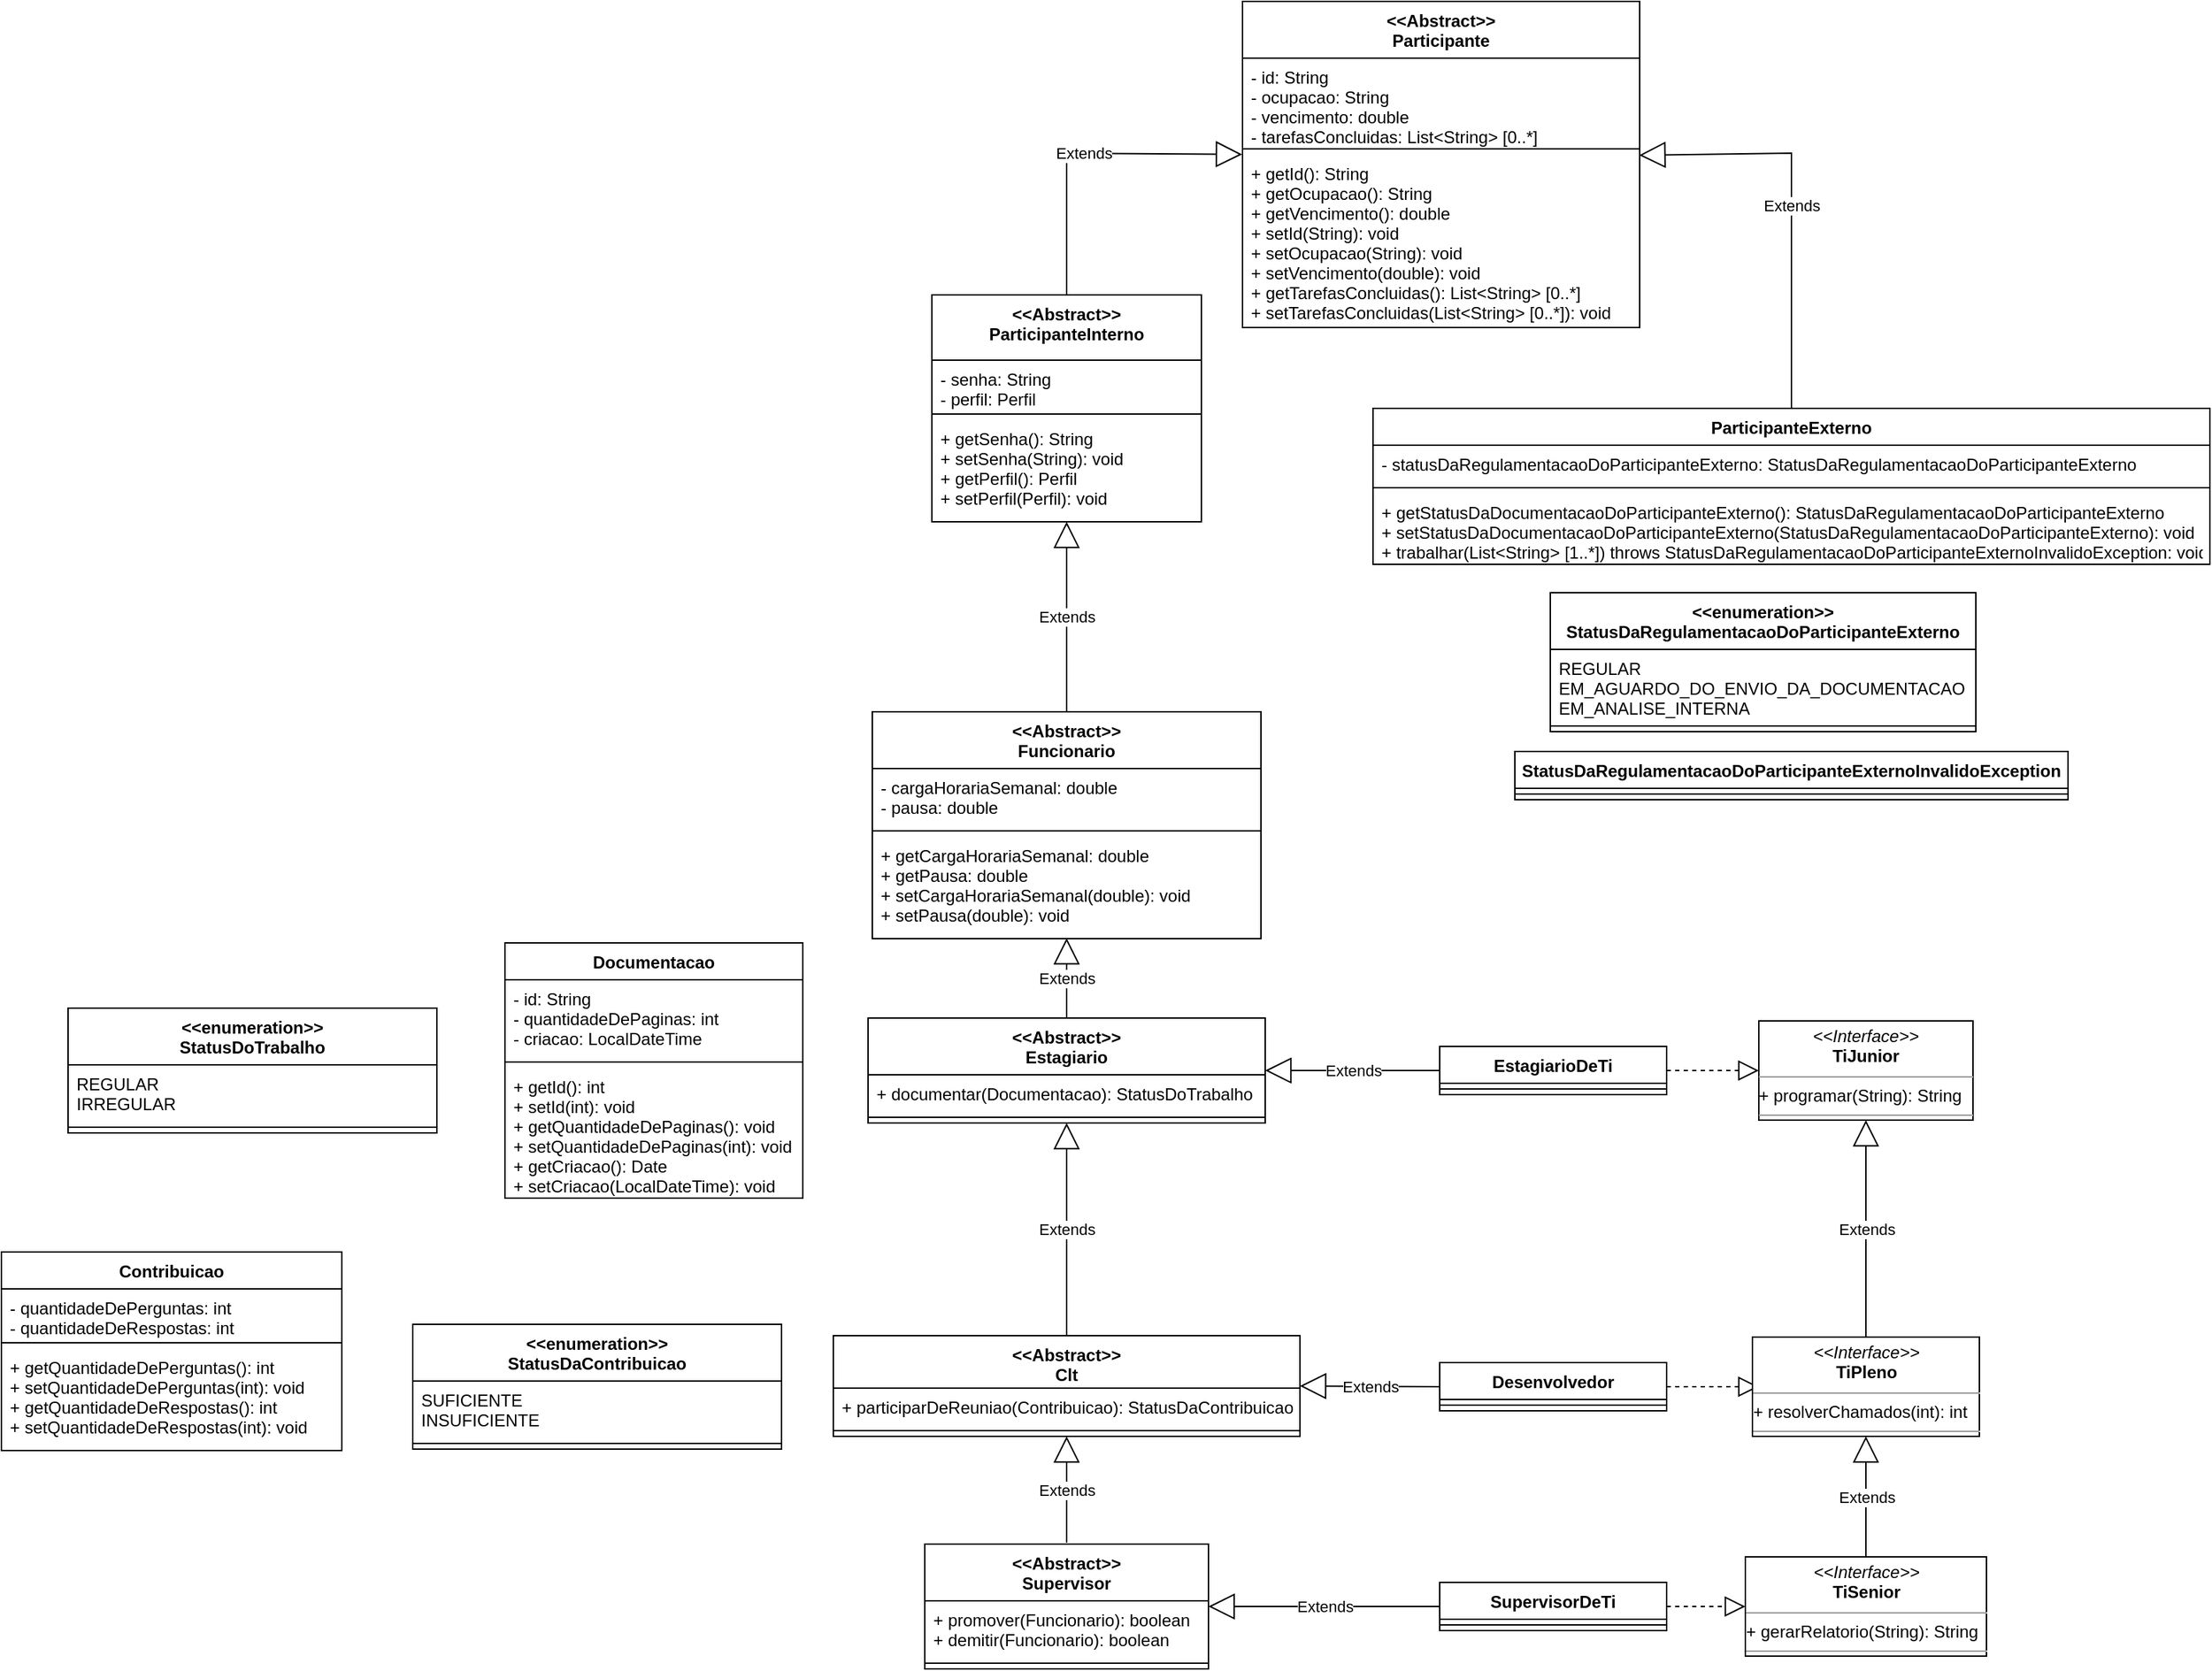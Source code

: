 <mxfile version="21.1.2" type="device">
  <diagram name="Página-1" id="Página-1">
    <mxGraphModel dx="2485" dy="2007" grid="1" gridSize="10" guides="1" tooltips="1" connect="1" arrows="1" fold="1" page="1" pageScale="1" pageWidth="827" pageHeight="1169" math="0" shadow="0">
      <root>
        <mxCell id="0" />
        <mxCell id="1" parent="0" />
        <mxCell id="18" parent="1" vertex="1">
          <mxGeometry x="106.5" y="-592" as="geometry" />
        </mxCell>
        <mxCell id="uLGphYnBeGPU7LkEW4Xn-29" value="&lt;&lt;Abstract&gt;&gt;&#xa;Participante" style="swimlane;fontStyle=1;align=center;verticalAlign=top;childLayout=stackLayout;horizontal=1;startSize=40;horizontalStack=0;resizeParent=1;resizeParentMax=0;resizeLast=0;collapsible=1;marginBottom=0;" parent="1" vertex="1">
          <mxGeometry x="48" y="-1169" width="280" height="230" as="geometry" />
        </mxCell>
        <mxCell id="uLGphYnBeGPU7LkEW4Xn-30" value="- id: String&#xa;- ocupacao: String&#xa;- vencimento: double&#xa;- tarefasConcluidas: List&lt;String&gt; [0..*]" style="text;strokeColor=none;fillColor=none;align=left;verticalAlign=top;spacingLeft=4;spacingRight=4;overflow=hidden;rotatable=0;points=[[0,0.5],[1,0.5]];portConstraint=eastwest;" parent="uLGphYnBeGPU7LkEW4Xn-29" vertex="1">
          <mxGeometry y="40" width="280" height="60" as="geometry" />
        </mxCell>
        <mxCell id="uLGphYnBeGPU7LkEW4Xn-31" value="" style="line;strokeWidth=1;fillColor=none;align=left;verticalAlign=middle;spacingTop=-1;spacingLeft=3;spacingRight=3;rotatable=0;labelPosition=right;points=[];portConstraint=eastwest;strokeColor=inherit;" parent="uLGphYnBeGPU7LkEW4Xn-29" vertex="1">
          <mxGeometry y="100" width="280" height="8" as="geometry" />
        </mxCell>
        <mxCell id="uLGphYnBeGPU7LkEW4Xn-32" value="+ getId(): String&#xa;+ getOcupacao(): String&#xa;+ getVencimento(): double&#xa;+ setId(String): void&#xa;+ setOcupacao(String): void&#xa;+ setVencimento(double): void&#xa;+ getTarefasConcluidas(): List&lt;String&gt; [0..*]&#xa;+ setTarefasConcluidas(List&lt;String&gt; [0..*]): void" style="text;strokeColor=none;fillColor=none;align=left;verticalAlign=top;spacingLeft=4;spacingRight=4;overflow=hidden;rotatable=0;points=[[0,0.5],[1,0.5]];portConstraint=eastwest;" parent="uLGphYnBeGPU7LkEW4Xn-29" vertex="1">
          <mxGeometry y="108" width="280" height="122" as="geometry" />
        </mxCell>
        <mxCell id="h6HXLUseZMZKks0XLgMp-23" value="&lt;&lt;Abstract&gt;&gt;&#xa;ParticipanteInterno" style="swimlane;fontStyle=1;align=center;verticalAlign=top;childLayout=stackLayout;horizontal=1;startSize=46;horizontalStack=0;resizeParent=1;resizeParentMax=0;resizeLast=0;collapsible=1;marginBottom=0;" parent="1" vertex="1">
          <mxGeometry x="-171" y="-962" width="190" height="160" as="geometry" />
        </mxCell>
        <mxCell id="h6HXLUseZMZKks0XLgMp-24" value="- senha: String&#xa;- perfil: Perfil" style="text;strokeColor=none;fillColor=none;align=left;verticalAlign=top;spacingLeft=4;spacingRight=4;overflow=hidden;rotatable=0;points=[[0,0.5],[1,0.5]];portConstraint=eastwest;" parent="h6HXLUseZMZKks0XLgMp-23" vertex="1">
          <mxGeometry y="46" width="190" height="34" as="geometry" />
        </mxCell>
        <mxCell id="h6HXLUseZMZKks0XLgMp-25" value="" style="line;strokeWidth=1;fillColor=none;align=left;verticalAlign=middle;spacingTop=-1;spacingLeft=3;spacingRight=3;rotatable=0;labelPosition=right;points=[];portConstraint=eastwest;strokeColor=inherit;" parent="h6HXLUseZMZKks0XLgMp-23" vertex="1">
          <mxGeometry y="80" width="190" height="8" as="geometry" />
        </mxCell>
        <mxCell id="h6HXLUseZMZKks0XLgMp-26" value="+ getSenha(): String&#xa;+ setSenha(String): void&#xa;+ getPerfil(): Perfil&#xa;+ setPerfil(Perfil): void" style="text;strokeColor=none;fillColor=none;align=left;verticalAlign=top;spacingLeft=4;spacingRight=4;overflow=hidden;rotatable=0;points=[[0,0.5],[1,0.5]];portConstraint=eastwest;" parent="h6HXLUseZMZKks0XLgMp-23" vertex="1">
          <mxGeometry y="88" width="190" height="72" as="geometry" />
        </mxCell>
        <mxCell id="h6HXLUseZMZKks0XLgMp-27" value="&lt;&lt;Abstract&gt;&gt;&#xa;Funcionario" style="swimlane;fontStyle=1;align=center;verticalAlign=top;childLayout=stackLayout;horizontal=1;startSize=40;horizontalStack=0;resizeParent=1;resizeParentMax=0;resizeLast=0;collapsible=1;marginBottom=0;" parent="1" vertex="1">
          <mxGeometry x="-213" y="-668" width="274" height="160" as="geometry" />
        </mxCell>
        <mxCell id="h6HXLUseZMZKks0XLgMp-28" value="- cargaHorariaSemanal: double&#xa;- pausa: double" style="text;strokeColor=none;fillColor=none;align=left;verticalAlign=top;spacingLeft=4;spacingRight=4;overflow=hidden;rotatable=0;points=[[0,0.5],[1,0.5]];portConstraint=eastwest;" parent="h6HXLUseZMZKks0XLgMp-27" vertex="1">
          <mxGeometry y="40" width="274" height="40" as="geometry" />
        </mxCell>
        <mxCell id="h6HXLUseZMZKks0XLgMp-29" value="" style="line;strokeWidth=1;fillColor=none;align=left;verticalAlign=middle;spacingTop=-1;spacingLeft=3;spacingRight=3;rotatable=0;labelPosition=right;points=[];portConstraint=eastwest;strokeColor=inherit;" parent="h6HXLUseZMZKks0XLgMp-27" vertex="1">
          <mxGeometry y="80" width="274" height="8" as="geometry" />
        </mxCell>
        <mxCell id="h6HXLUseZMZKks0XLgMp-30" value="+ getCargaHorariaSemanal: double&#xa;+ getPausa: double&#xa;+ setCargaHorariaSemanal(double): void&#xa;+ setPausa(double): void" style="text;strokeColor=none;fillColor=none;align=left;verticalAlign=top;spacingLeft=4;spacingRight=4;overflow=hidden;rotatable=0;points=[[0,0.5],[1,0.5]];portConstraint=eastwest;" parent="h6HXLUseZMZKks0XLgMp-27" vertex="1">
          <mxGeometry y="88" width="274" height="72" as="geometry" />
        </mxCell>
        <mxCell id="h6HXLUseZMZKks0XLgMp-41" value="Extends" style="endArrow=block;endSize=16;endFill=0;html=1;rounded=0;exitX=0.5;exitY=0;exitDx=0;exitDy=0;entryX=-0.001;entryY=-0.001;entryDx=0;entryDy=0;entryPerimeter=0;" parent="1" source="h6HXLUseZMZKks0XLgMp-23" target="uLGphYnBeGPU7LkEW4Xn-32" edge="1">
          <mxGeometry width="160" relative="1" as="geometry">
            <mxPoint x="4" y="-862" as="sourcePoint" />
            <mxPoint x="164" y="-862" as="targetPoint" />
            <Array as="points">
              <mxPoint x="-76" y="-1062" />
            </Array>
          </mxGeometry>
        </mxCell>
        <mxCell id="h6HXLUseZMZKks0XLgMp-43" value="Extends" style="endArrow=block;endSize=16;endFill=0;html=1;rounded=0;exitX=0.5;exitY=0;exitDx=0;exitDy=0;entryX=0.5;entryY=1;entryDx=0;entryDy=0;entryPerimeter=0;" parent="1" source="h6HXLUseZMZKks0XLgMp-27" target="h6HXLUseZMZKks0XLgMp-26" edge="1">
          <mxGeometry width="160" relative="1" as="geometry">
            <mxPoint x="4" y="-612" as="sourcePoint" />
            <mxPoint x="164" y="-612" as="targetPoint" />
          </mxGeometry>
        </mxCell>
        <mxCell id="Ywly25DyVCH7aD71ejlT-50" value="Extends" style="endArrow=block;endSize=16;endFill=0;html=1;rounded=0;exitX=0.5;exitY=0;exitDx=0;exitDy=0;entryX=0.5;entryY=1;entryDx=0;entryDy=0;" parent="1" source="kizU07HHO6Dhv0jIiVYt-31" target="kizU07HHO6Dhv0jIiVYt-29" edge="1">
          <mxGeometry width="160" relative="1" as="geometry">
            <mxPoint x="492" y="-297" as="sourcePoint" />
            <mxPoint x="513" y="-372" as="targetPoint" />
          </mxGeometry>
        </mxCell>
        <mxCell id="Ywly25DyVCH7aD71ejlT-71" value="Extends" style="endArrow=block;endSize=16;endFill=0;html=1;rounded=0;entryX=0.5;entryY=1;entryDx=0;entryDy=0;exitX=0.5;exitY=0;exitDx=0;exitDy=0;" parent="1" source="kizU07HHO6Dhv0jIiVYt-33" target="kizU07HHO6Dhv0jIiVYt-31" edge="1">
          <mxGeometry width="160" relative="1" as="geometry">
            <mxPoint x="487.5" y="-73.25" as="sourcePoint" />
            <mxPoint x="491.72" y="-160.75" as="targetPoint" />
          </mxGeometry>
        </mxCell>
        <mxCell id="C456XRURlV2MZU49XtVb-18" value="ParticipanteExterno" style="swimlane;fontStyle=1;align=center;verticalAlign=top;childLayout=stackLayout;horizontal=1;startSize=26;horizontalStack=0;resizeParent=1;resizeParentMax=0;resizeLast=0;collapsible=1;marginBottom=0;" parent="1" vertex="1">
          <mxGeometry x="140" y="-882" width="590" height="110" as="geometry" />
        </mxCell>
        <mxCell id="C456XRURlV2MZU49XtVb-19" value="- statusDaRegulamentacaoDoParticipanteExterno: StatusDaRegulamentacaoDoParticipanteExterno" style="text;strokeColor=none;fillColor=none;align=left;verticalAlign=top;spacingLeft=4;spacingRight=4;overflow=hidden;rotatable=0;points=[[0,0.5],[1,0.5]];portConstraint=eastwest;" parent="C456XRURlV2MZU49XtVb-18" vertex="1">
          <mxGeometry y="26" width="590" height="26" as="geometry" />
        </mxCell>
        <mxCell id="C456XRURlV2MZU49XtVb-20" value="" style="line;strokeWidth=1;fillColor=none;align=left;verticalAlign=middle;spacingTop=-1;spacingLeft=3;spacingRight=3;rotatable=0;labelPosition=right;points=[];portConstraint=eastwest;strokeColor=inherit;" parent="C456XRURlV2MZU49XtVb-18" vertex="1">
          <mxGeometry y="52" width="590" height="8" as="geometry" />
        </mxCell>
        <mxCell id="C456XRURlV2MZU49XtVb-21" value="+ getStatusDaDocumentacaoDoParticipanteExterno(): StatusDaRegulamentacaoDoParticipanteExterno&#xa;+ setStatusDaDocumentacaoDoParticipanteExterno(StatusDaRegulamentacaoDoParticipanteExterno): void&#xa;+ trabalhar(List&lt;String&gt; [1..*]) throws StatusDaRegulamentacaoDoParticipanteExternoInvalidoException: void" style="text;strokeColor=none;fillColor=none;align=left;verticalAlign=top;spacingLeft=4;spacingRight=4;overflow=hidden;rotatable=0;points=[[0,0.5],[1,0.5]];portConstraint=eastwest;" parent="C456XRURlV2MZU49XtVb-18" vertex="1">
          <mxGeometry y="60" width="590" height="50" as="geometry" />
        </mxCell>
        <mxCell id="R6xSTQ8QZUnJcYh6NmnV-30" value="&lt;&lt;enumeration&gt;&gt;&#xa;StatusDaRegulamentacaoDoParticipanteExterno" style="swimlane;fontStyle=1;align=center;verticalAlign=top;childLayout=stackLayout;horizontal=1;startSize=40;horizontalStack=0;resizeParent=1;resizeParentMax=0;resizeLast=0;collapsible=1;marginBottom=0;" parent="1" vertex="1">
          <mxGeometry x="265" y="-752" width="300" height="98" as="geometry" />
        </mxCell>
        <mxCell id="R6xSTQ8QZUnJcYh6NmnV-31" value="REGULAR&#xa;EM_AGUARDO_DO_ENVIO_DA_DOCUMENTACAO&#xa;EM_ANALISE_INTERNA" style="text;strokeColor=none;fillColor=none;align=left;verticalAlign=top;spacingLeft=4;spacingRight=4;overflow=hidden;rotatable=0;points=[[0,0.5],[1,0.5]];portConstraint=eastwest;" parent="R6xSTQ8QZUnJcYh6NmnV-30" vertex="1">
          <mxGeometry y="40" width="300" height="50" as="geometry" />
        </mxCell>
        <mxCell id="R6xSTQ8QZUnJcYh6NmnV-32" value="" style="line;strokeWidth=1;fillColor=none;align=left;verticalAlign=middle;spacingTop=-1;spacingLeft=3;spacingRight=3;rotatable=0;labelPosition=right;points=[];portConstraint=eastwest;strokeColor=inherit;" parent="R6xSTQ8QZUnJcYh6NmnV-30" vertex="1">
          <mxGeometry y="90" width="300" height="8" as="geometry" />
        </mxCell>
        <mxCell id="R6xSTQ8QZUnJcYh6NmnV-34" value="&lt;&lt;enumeration&gt;&gt;&#xa;StatusDoTrabalho" style="swimlane;fontStyle=1;align=center;verticalAlign=top;childLayout=stackLayout;horizontal=1;startSize=40;horizontalStack=0;resizeParent=1;resizeParentMax=0;resizeLast=0;collapsible=1;marginBottom=0;" parent="1" vertex="1">
          <mxGeometry x="-780" y="-459" width="260" height="88" as="geometry" />
        </mxCell>
        <mxCell id="R6xSTQ8QZUnJcYh6NmnV-35" value="REGULAR&#xa;IRREGULAR" style="text;strokeColor=none;fillColor=none;align=left;verticalAlign=top;spacingLeft=4;spacingRight=4;overflow=hidden;rotatable=0;points=[[0,0.5],[1,0.5]];portConstraint=eastwest;" parent="R6xSTQ8QZUnJcYh6NmnV-34" vertex="1">
          <mxGeometry y="40" width="260" height="40" as="geometry" />
        </mxCell>
        <mxCell id="R6xSTQ8QZUnJcYh6NmnV-36" value="" style="line;strokeWidth=1;fillColor=none;align=left;verticalAlign=middle;spacingTop=-1;spacingLeft=3;spacingRight=3;rotatable=0;labelPosition=right;points=[];portConstraint=eastwest;strokeColor=inherit;" parent="R6xSTQ8QZUnJcYh6NmnV-34" vertex="1">
          <mxGeometry y="80" width="260" height="8" as="geometry" />
        </mxCell>
        <mxCell id="bcoIaKDYRVmK2jezPt4m-18" value="&lt;&lt;Abstract&gt;&gt;&#xa;Estagiario" style="swimlane;fontStyle=1;align=center;verticalAlign=top;childLayout=stackLayout;horizontal=1;startSize=40;horizontalStack=0;resizeParent=1;resizeParentMax=0;resizeLast=0;collapsible=1;marginBottom=0;" parent="1" vertex="1">
          <mxGeometry x="-216" y="-452" width="280" height="74" as="geometry" />
        </mxCell>
        <mxCell id="bcoIaKDYRVmK2jezPt4m-19" value="+ documentar(Documentacao): StatusDoTrabalho" style="text;strokeColor=none;fillColor=none;align=left;verticalAlign=top;spacingLeft=4;spacingRight=4;overflow=hidden;rotatable=0;points=[[0,0.5],[1,0.5]];portConstraint=eastwest;" parent="bcoIaKDYRVmK2jezPt4m-18" vertex="1">
          <mxGeometry y="40" width="280" height="26" as="geometry" />
        </mxCell>
        <mxCell id="bcoIaKDYRVmK2jezPt4m-20" value="" style="line;strokeWidth=1;fillColor=none;align=left;verticalAlign=middle;spacingTop=-1;spacingLeft=3;spacingRight=3;rotatable=0;labelPosition=right;points=[];portConstraint=eastwest;strokeColor=inherit;" parent="bcoIaKDYRVmK2jezPt4m-18" vertex="1">
          <mxGeometry y="66" width="280" height="8" as="geometry" />
        </mxCell>
        <mxCell id="bcoIaKDYRVmK2jezPt4m-22" value="Extends" style="endArrow=block;endSize=16;endFill=0;html=1;rounded=0;exitX=0.5;exitY=0;exitDx=0;exitDy=0;entryX=0.5;entryY=0.995;entryDx=0;entryDy=0;entryPerimeter=0;" parent="1" source="bcoIaKDYRVmK2jezPt4m-18" target="h6HXLUseZMZKks0XLgMp-30" edge="1">
          <mxGeometry width="160" relative="1" as="geometry">
            <mxPoint x="67" y="-462" as="sourcePoint" />
            <mxPoint x="227" y="-462" as="targetPoint" />
          </mxGeometry>
        </mxCell>
        <mxCell id="bcoIaKDYRVmK2jezPt4m-39" value="EstagiarioDeTi" style="swimlane;fontStyle=1;align=center;verticalAlign=top;childLayout=stackLayout;horizontal=1;startSize=26;horizontalStack=0;resizeParent=1;resizeParentMax=0;resizeLast=0;collapsible=1;marginBottom=0;" parent="1" vertex="1">
          <mxGeometry x="187" y="-432" width="160" height="34" as="geometry" />
        </mxCell>
        <mxCell id="bcoIaKDYRVmK2jezPt4m-41" value="" style="line;strokeWidth=1;fillColor=none;align=left;verticalAlign=middle;spacingTop=-1;spacingLeft=3;spacingRight=3;rotatable=0;labelPosition=right;points=[];portConstraint=eastwest;strokeColor=inherit;" parent="bcoIaKDYRVmK2jezPt4m-39" vertex="1">
          <mxGeometry y="26" width="160" height="8" as="geometry" />
        </mxCell>
        <mxCell id="bcoIaKDYRVmK2jezPt4m-43" value="Extends" style="endArrow=block;endSize=16;endFill=0;html=1;rounded=0;exitX=0;exitY=0.5;exitDx=0;exitDy=0;entryX=1;entryY=0.5;entryDx=0;entryDy=0;" parent="1" source="bcoIaKDYRVmK2jezPt4m-39" target="bcoIaKDYRVmK2jezPt4m-18" edge="1">
          <mxGeometry width="160" relative="1" as="geometry">
            <mxPoint x="47" y="-372" as="sourcePoint" />
            <mxPoint x="207" y="-372" as="targetPoint" />
          </mxGeometry>
        </mxCell>
        <mxCell id="bcoIaKDYRVmK2jezPt4m-45" value="Desenvolvedor" style="swimlane;fontStyle=1;align=center;verticalAlign=top;childLayout=stackLayout;horizontal=1;startSize=26;horizontalStack=0;resizeParent=1;resizeParentMax=0;resizeLast=0;collapsible=1;marginBottom=0;" parent="1" vertex="1">
          <mxGeometry x="187" y="-209" width="160" height="34" as="geometry" />
        </mxCell>
        <mxCell id="bcoIaKDYRVmK2jezPt4m-46" value="" style="line;strokeWidth=1;fillColor=none;align=left;verticalAlign=middle;spacingTop=-1;spacingLeft=3;spacingRight=3;rotatable=0;labelPosition=right;points=[];portConstraint=eastwest;strokeColor=inherit;" parent="bcoIaKDYRVmK2jezPt4m-45" vertex="1">
          <mxGeometry y="26" width="160" height="8" as="geometry" />
        </mxCell>
        <mxCell id="bcoIaKDYRVmK2jezPt4m-50" value="" style="endArrow=block;dashed=1;endFill=0;endSize=12;html=1;rounded=0;exitX=1;exitY=0.5;exitDx=0;exitDy=0;entryX=0;entryY=0.5;entryDx=0;entryDy=0;" parent="1" source="bcoIaKDYRVmK2jezPt4m-45" edge="1">
          <mxGeometry width="160" relative="1" as="geometry">
            <mxPoint x="187" y="-202" as="sourcePoint" />
            <mxPoint x="412" y="-192" as="targetPoint" />
          </mxGeometry>
        </mxCell>
        <mxCell id="bcoIaKDYRVmK2jezPt4m-51" value="SupervisorDeTi" style="swimlane;fontStyle=1;align=center;verticalAlign=top;childLayout=stackLayout;horizontal=1;startSize=26;horizontalStack=0;resizeParent=1;resizeParentMax=0;resizeLast=0;collapsible=1;marginBottom=0;" parent="1" vertex="1">
          <mxGeometry x="187" y="-54" width="160" height="34" as="geometry" />
        </mxCell>
        <mxCell id="bcoIaKDYRVmK2jezPt4m-52" value="" style="line;strokeWidth=1;fillColor=none;align=left;verticalAlign=middle;spacingTop=-1;spacingLeft=3;spacingRight=3;rotatable=0;labelPosition=right;points=[];portConstraint=eastwest;strokeColor=inherit;" parent="bcoIaKDYRVmK2jezPt4m-51" vertex="1">
          <mxGeometry y="26" width="160" height="8" as="geometry" />
        </mxCell>
        <mxCell id="bcoIaKDYRVmK2jezPt4m-57" value="Extends" style="endArrow=block;endSize=16;endFill=0;html=1;rounded=0;exitX=0;exitY=0.5;exitDx=0;exitDy=0;entryX=1;entryY=0.5;entryDx=0;entryDy=0;" parent="1" source="bcoIaKDYRVmK2jezPt4m-51" edge="1">
          <mxGeometry width="160" relative="1" as="geometry">
            <mxPoint x="137" y="-222" as="sourcePoint" />
            <mxPoint x="24" y="-37" as="targetPoint" />
          </mxGeometry>
        </mxCell>
        <mxCell id="bcoIaKDYRVmK2jezPt4m-58" value="Documentacao" style="swimlane;fontStyle=1;align=center;verticalAlign=top;childLayout=stackLayout;horizontal=1;startSize=26;horizontalStack=0;resizeParent=1;resizeParentMax=0;resizeLast=0;collapsible=1;marginBottom=0;" parent="1" vertex="1">
          <mxGeometry x="-472" y="-505" width="210" height="180" as="geometry" />
        </mxCell>
        <mxCell id="bcoIaKDYRVmK2jezPt4m-59" value="- id: String&#xa;- quantidadeDePaginas: int&#xa;- criacao: LocalDateTime" style="text;strokeColor=none;fillColor=none;align=left;verticalAlign=top;spacingLeft=4;spacingRight=4;overflow=hidden;rotatable=0;points=[[0,0.5],[1,0.5]];portConstraint=eastwest;" parent="bcoIaKDYRVmK2jezPt4m-58" vertex="1">
          <mxGeometry y="26" width="210" height="54" as="geometry" />
        </mxCell>
        <mxCell id="bcoIaKDYRVmK2jezPt4m-60" value="" style="line;strokeWidth=1;fillColor=none;align=left;verticalAlign=middle;spacingTop=-1;spacingLeft=3;spacingRight=3;rotatable=0;labelPosition=right;points=[];portConstraint=eastwest;strokeColor=inherit;" parent="bcoIaKDYRVmK2jezPt4m-58" vertex="1">
          <mxGeometry y="80" width="210" height="8" as="geometry" />
        </mxCell>
        <mxCell id="bcoIaKDYRVmK2jezPt4m-61" value="+ getId(): int&#xa;+ setId(int): void&#xa;+ getQuantidadeDePaginas(): void&#xa;+ setQuantidadeDePaginas(int): void&#xa;+ getCriacao(): Date&#xa;+ setCriacao(LocalDateTime): void" style="text;strokeColor=none;fillColor=none;align=left;verticalAlign=top;spacingLeft=4;spacingRight=4;overflow=hidden;rotatable=0;points=[[0,0.5],[1,0.5]];portConstraint=eastwest;fontStyle=0" parent="bcoIaKDYRVmK2jezPt4m-58" vertex="1">
          <mxGeometry y="88" width="210" height="92" as="geometry" />
        </mxCell>
        <mxCell id="kizU07HHO6Dhv0jIiVYt-18" value="&lt;&lt;Abstract&gt;&gt;&#xa;Clt" style="swimlane;fontStyle=1;align=center;verticalAlign=top;childLayout=stackLayout;horizontal=1;startSize=37;horizontalStack=0;resizeParent=1;resizeParentMax=0;resizeLast=0;collapsible=1;marginBottom=0;" parent="1" vertex="1">
          <mxGeometry x="-240.5" y="-228" width="329" height="71" as="geometry" />
        </mxCell>
        <mxCell id="kizU07HHO6Dhv0jIiVYt-19" value="+ participarDeReuniao(Contribuicao): StatusDaContribuicao" style="text;strokeColor=none;fillColor=none;align=left;verticalAlign=top;spacingLeft=4;spacingRight=4;overflow=hidden;rotatable=0;points=[[0,0.5],[1,0.5]];portConstraint=eastwest;" parent="kizU07HHO6Dhv0jIiVYt-18" vertex="1">
          <mxGeometry y="37" width="329" height="26" as="geometry" />
        </mxCell>
        <mxCell id="kizU07HHO6Dhv0jIiVYt-20" value="" style="line;strokeWidth=1;fillColor=none;align=left;verticalAlign=middle;spacingTop=-1;spacingLeft=3;spacingRight=3;rotatable=0;labelPosition=right;points=[];portConstraint=eastwest;strokeColor=inherit;" parent="kizU07HHO6Dhv0jIiVYt-18" vertex="1">
          <mxGeometry y="63" width="329" height="8" as="geometry" />
        </mxCell>
        <mxCell id="kizU07HHO6Dhv0jIiVYt-22" value="Extends" style="endArrow=block;endSize=16;endFill=0;html=1;rounded=0;exitX=0.5;exitY=0;exitDx=0;exitDy=0;entryX=0.5;entryY=1;entryDx=0;entryDy=0;" parent="1" target="kizU07HHO6Dhv0jIiVYt-18" edge="1">
          <mxGeometry width="160" relative="1" as="geometry">
            <mxPoint x="-76" y="-82" as="sourcePoint" />
            <mxPoint x="-7" y="-132" as="targetPoint" />
          </mxGeometry>
        </mxCell>
        <mxCell id="kizU07HHO6Dhv0jIiVYt-23" value="Extends" style="endArrow=block;endSize=16;endFill=0;html=1;rounded=0;exitX=0.5;exitY=0;exitDx=0;exitDy=0;entryX=0.5;entryY=1;entryDx=0;entryDy=0;" parent="1" source="kizU07HHO6Dhv0jIiVYt-18" target="bcoIaKDYRVmK2jezPt4m-18" edge="1">
          <mxGeometry width="160" relative="1" as="geometry">
            <mxPoint x="-167" y="-272" as="sourcePoint" />
            <mxPoint x="-7" y="-272" as="targetPoint" />
          </mxGeometry>
        </mxCell>
        <mxCell id="kizU07HHO6Dhv0jIiVYt-24" value="&lt;&lt;Abstract&gt;&gt;&#xa;Supervisor" style="swimlane;fontStyle=1;align=center;verticalAlign=top;childLayout=stackLayout;horizontal=1;startSize=40;horizontalStack=0;resizeParent=1;resizeParentMax=0;resizeLast=0;collapsible=1;marginBottom=0;" parent="1" vertex="1">
          <mxGeometry x="-176" y="-81" width="200" height="88" as="geometry" />
        </mxCell>
        <mxCell id="kizU07HHO6Dhv0jIiVYt-25" value="+ promover(Funcionario): boolean&#xa;+ demitir(Funcionario): boolean" style="text;strokeColor=none;fillColor=none;align=left;verticalAlign=top;spacingLeft=4;spacingRight=4;overflow=hidden;rotatable=0;points=[[0,0.5],[1,0.5]];portConstraint=eastwest;" parent="kizU07HHO6Dhv0jIiVYt-24" vertex="1">
          <mxGeometry y="40" width="200" height="40" as="geometry" />
        </mxCell>
        <mxCell id="kizU07HHO6Dhv0jIiVYt-26" value="" style="line;strokeWidth=1;fillColor=none;align=left;verticalAlign=middle;spacingTop=-1;spacingLeft=3;spacingRight=3;rotatable=0;labelPosition=right;points=[];portConstraint=eastwest;strokeColor=inherit;" parent="kizU07HHO6Dhv0jIiVYt-24" vertex="1">
          <mxGeometry y="80" width="200" height="8" as="geometry" />
        </mxCell>
        <mxCell id="kizU07HHO6Dhv0jIiVYt-29" value="&lt;p style=&quot;margin:0px;margin-top:4px;text-align:center;&quot;&gt;&lt;i&gt;&amp;lt;&amp;lt;Interface&amp;gt;&amp;gt;&lt;/i&gt;&lt;br&gt;&lt;b style=&quot;border-color: var(--border-color);&quot;&gt;TiJunior&lt;/b&gt;&lt;br&gt;&lt;/p&gt;&lt;hr size=&quot;1&quot;&gt;+ programar(String): String&lt;br&gt;&lt;hr size=&quot;1&quot;&gt;&lt;p style=&quot;margin:0px;margin-left:4px;&quot;&gt;&lt;br&gt;&lt;/p&gt;" style="verticalAlign=top;align=left;overflow=fill;fontSize=12;fontFamily=Helvetica;html=1;" parent="1" vertex="1">
          <mxGeometry x="412" y="-450" width="151" height="70" as="geometry" />
        </mxCell>
        <mxCell id="kizU07HHO6Dhv0jIiVYt-30" value="" style="endArrow=block;dashed=1;endFill=0;endSize=12;html=1;rounded=0;exitX=1;exitY=0.5;exitDx=0;exitDy=0;entryX=0;entryY=0.5;entryDx=0;entryDy=0;" parent="1" source="bcoIaKDYRVmK2jezPt4m-39" target="kizU07HHO6Dhv0jIiVYt-29" edge="1">
          <mxGeometry width="160" relative="1" as="geometry">
            <mxPoint x="363" y="-362" as="sourcePoint" />
            <mxPoint x="523" y="-362" as="targetPoint" />
          </mxGeometry>
        </mxCell>
        <mxCell id="kizU07HHO6Dhv0jIiVYt-31" value="&lt;p style=&quot;margin:0px;margin-top:4px;text-align:center;&quot;&gt;&lt;i&gt;&amp;lt;&amp;lt;Interface&amp;gt;&amp;gt;&lt;/i&gt;&lt;br&gt;&lt;b style=&quot;border-color: var(--border-color);&quot;&gt;TiPleno&lt;/b&gt;&lt;br&gt;&lt;/p&gt;&lt;hr size=&quot;1&quot;&gt;+ resolverChamados(int): int&lt;br&gt;&lt;hr size=&quot;1&quot;&gt;&lt;p style=&quot;margin:0px;margin-left:4px;&quot;&gt;&lt;br&gt;&lt;/p&gt;" style="verticalAlign=top;align=left;overflow=fill;fontSize=12;fontFamily=Helvetica;html=1;" parent="1" vertex="1">
          <mxGeometry x="407.5" y="-227" width="160" height="70" as="geometry" />
        </mxCell>
        <mxCell id="kizU07HHO6Dhv0jIiVYt-33" value="&lt;p style=&quot;margin:0px;margin-top:4px;text-align:center;&quot;&gt;&lt;i&gt;&amp;lt;&amp;lt;Interface&amp;gt;&amp;gt;&lt;/i&gt;&lt;br&gt;&lt;b style=&quot;border-color: var(--border-color);&quot;&gt;TiSenior&lt;/b&gt;&lt;br&gt;&lt;/p&gt;&lt;hr size=&quot;1&quot;&gt;+ gerarRelatorio(String): String&lt;br&gt;&lt;hr size=&quot;1&quot;&gt;&lt;p style=&quot;margin:0px;margin-left:4px;&quot;&gt;&lt;br&gt;&lt;/p&gt;" style="verticalAlign=top;align=left;overflow=fill;fontSize=12;fontFamily=Helvetica;html=1;" parent="1" vertex="1">
          <mxGeometry x="402.5" y="-72" width="170" height="70" as="geometry" />
        </mxCell>
        <mxCell id="kizU07HHO6Dhv0jIiVYt-34" value="" style="endArrow=block;dashed=1;endFill=0;endSize=12;html=1;rounded=0;exitX=1;exitY=0.5;exitDx=0;exitDy=0;entryX=0;entryY=0.5;entryDx=0;entryDy=0;" parent="1" source="bcoIaKDYRVmK2jezPt4m-51" target="kizU07HHO6Dhv0jIiVYt-33" edge="1">
          <mxGeometry width="160" relative="1" as="geometry">
            <mxPoint x="463" y="-132" as="sourcePoint" />
            <mxPoint x="623" y="-132" as="targetPoint" />
          </mxGeometry>
        </mxCell>
        <mxCell id="owrAewUhywezaNC-1XtB-18" value="Contribuicao" style="swimlane;fontStyle=1;align=center;verticalAlign=top;childLayout=stackLayout;horizontal=1;startSize=26;horizontalStack=0;resizeParent=1;resizeParentMax=0;resizeLast=0;collapsible=1;marginBottom=0;" parent="1" vertex="1">
          <mxGeometry x="-827" y="-287" width="240" height="140" as="geometry" />
        </mxCell>
        <mxCell id="owrAewUhywezaNC-1XtB-19" value="- quantidadeDePerguntas: int&#xa;- quantidadeDeRespostas: int" style="text;strokeColor=none;fillColor=none;align=left;verticalAlign=top;spacingLeft=4;spacingRight=4;overflow=hidden;rotatable=0;points=[[0,0.5],[1,0.5]];portConstraint=eastwest;" parent="owrAewUhywezaNC-1XtB-18" vertex="1">
          <mxGeometry y="26" width="240" height="34" as="geometry" />
        </mxCell>
        <mxCell id="owrAewUhywezaNC-1XtB-20" value="" style="line;strokeWidth=1;fillColor=none;align=left;verticalAlign=middle;spacingTop=-1;spacingLeft=3;spacingRight=3;rotatable=0;labelPosition=right;points=[];portConstraint=eastwest;strokeColor=inherit;" parent="owrAewUhywezaNC-1XtB-18" vertex="1">
          <mxGeometry y="60" width="240" height="8" as="geometry" />
        </mxCell>
        <mxCell id="owrAewUhywezaNC-1XtB-21" value="+ getQuantidadeDePerguntas(): int&#xa;+ setQuantidadeDePerguntas(int): void&#xa;+ getQuantidadeDeRespostas(): int&#xa;+ setQuantidadeDeRespostas(int): void" style="text;strokeColor=none;fillColor=none;align=left;verticalAlign=top;spacingLeft=4;spacingRight=4;overflow=hidden;rotatable=0;points=[[0,0.5],[1,0.5]];portConstraint=eastwest;" parent="owrAewUhywezaNC-1XtB-18" vertex="1">
          <mxGeometry y="68" width="240" height="72" as="geometry" />
        </mxCell>
        <mxCell id="owrAewUhywezaNC-1XtB-22" value="Extends" style="endArrow=block;endSize=16;endFill=0;html=1;rounded=0;entryX=1;entryY=0.5;entryDx=0;entryDy=0;exitX=0;exitY=0.5;exitDx=0;exitDy=0;" parent="1" source="bcoIaKDYRVmK2jezPt4m-45" target="kizU07HHO6Dhv0jIiVYt-18" edge="1">
          <mxGeometry width="160" relative="1" as="geometry">
            <mxPoint x="123" y="-208" as="sourcePoint" />
            <mxPoint x="53" y="-188" as="targetPoint" />
          </mxGeometry>
        </mxCell>
        <mxCell id="owrAewUhywezaNC-1XtB-24" value="&lt;&lt;enumeration&gt;&gt;&#xa;StatusDaContribuicao" style="swimlane;fontStyle=1;align=center;verticalAlign=top;childLayout=stackLayout;horizontal=1;startSize=40;horizontalStack=0;resizeParent=1;resizeParentMax=0;resizeLast=0;collapsible=1;marginBottom=0;" parent="1" vertex="1">
          <mxGeometry x="-537" y="-236" width="260" height="88" as="geometry" />
        </mxCell>
        <mxCell id="owrAewUhywezaNC-1XtB-25" value="SUFICIENTE&#xa;INSUFICIENTE" style="text;strokeColor=none;fillColor=none;align=left;verticalAlign=top;spacingLeft=4;spacingRight=4;overflow=hidden;rotatable=0;points=[[0,0.5],[1,0.5]];portConstraint=eastwest;" parent="owrAewUhywezaNC-1XtB-24" vertex="1">
          <mxGeometry y="40" width="260" height="40" as="geometry" />
        </mxCell>
        <mxCell id="owrAewUhywezaNC-1XtB-26" value="" style="line;strokeWidth=1;fillColor=none;align=left;verticalAlign=middle;spacingTop=-1;spacingLeft=3;spacingRight=3;rotatable=0;labelPosition=right;points=[];portConstraint=eastwest;strokeColor=inherit;" parent="owrAewUhywezaNC-1XtB-24" vertex="1">
          <mxGeometry y="80" width="260" height="8" as="geometry" />
        </mxCell>
        <mxCell id="JZT12s24NfG2zYpBaOYD-20" value="StatusDaRegulamentacaoDoParticipanteExternoInvalidoException" style="swimlane;fontStyle=1;align=center;verticalAlign=top;childLayout=stackLayout;horizontal=1;startSize=26;horizontalStack=0;resizeParent=1;resizeParentMax=0;resizeLast=0;collapsible=1;marginBottom=0;whiteSpace=wrap;html=1;" vertex="1" parent="1">
          <mxGeometry x="240" y="-640" width="390" height="34" as="geometry" />
        </mxCell>
        <mxCell id="JZT12s24NfG2zYpBaOYD-22" value="" style="line;strokeWidth=1;fillColor=none;align=left;verticalAlign=middle;spacingTop=-1;spacingLeft=3;spacingRight=3;rotatable=0;labelPosition=right;points=[];portConstraint=eastwest;strokeColor=inherit;" vertex="1" parent="JZT12s24NfG2zYpBaOYD-20">
          <mxGeometry y="26" width="390" height="8" as="geometry" />
        </mxCell>
        <mxCell id="JZT12s24NfG2zYpBaOYD-30" value="Extends" style="endArrow=block;endSize=16;endFill=0;html=1;rounded=0;exitX=0.5;exitY=0;exitDx=0;exitDy=0;entryX=0.999;entryY=0.004;entryDx=0;entryDy=0;entryPerimeter=0;" edge="1" parent="1" source="C456XRURlV2MZU49XtVb-18" target="uLGphYnBeGPU7LkEW4Xn-32">
          <mxGeometry width="160" relative="1" as="geometry">
            <mxPoint x="180" y="-992" as="sourcePoint" />
            <mxPoint x="360" y="-1152" as="targetPoint" />
            <Array as="points">
              <mxPoint x="435" y="-1062" />
            </Array>
          </mxGeometry>
        </mxCell>
      </root>
    </mxGraphModel>
  </diagram>
</mxfile>
